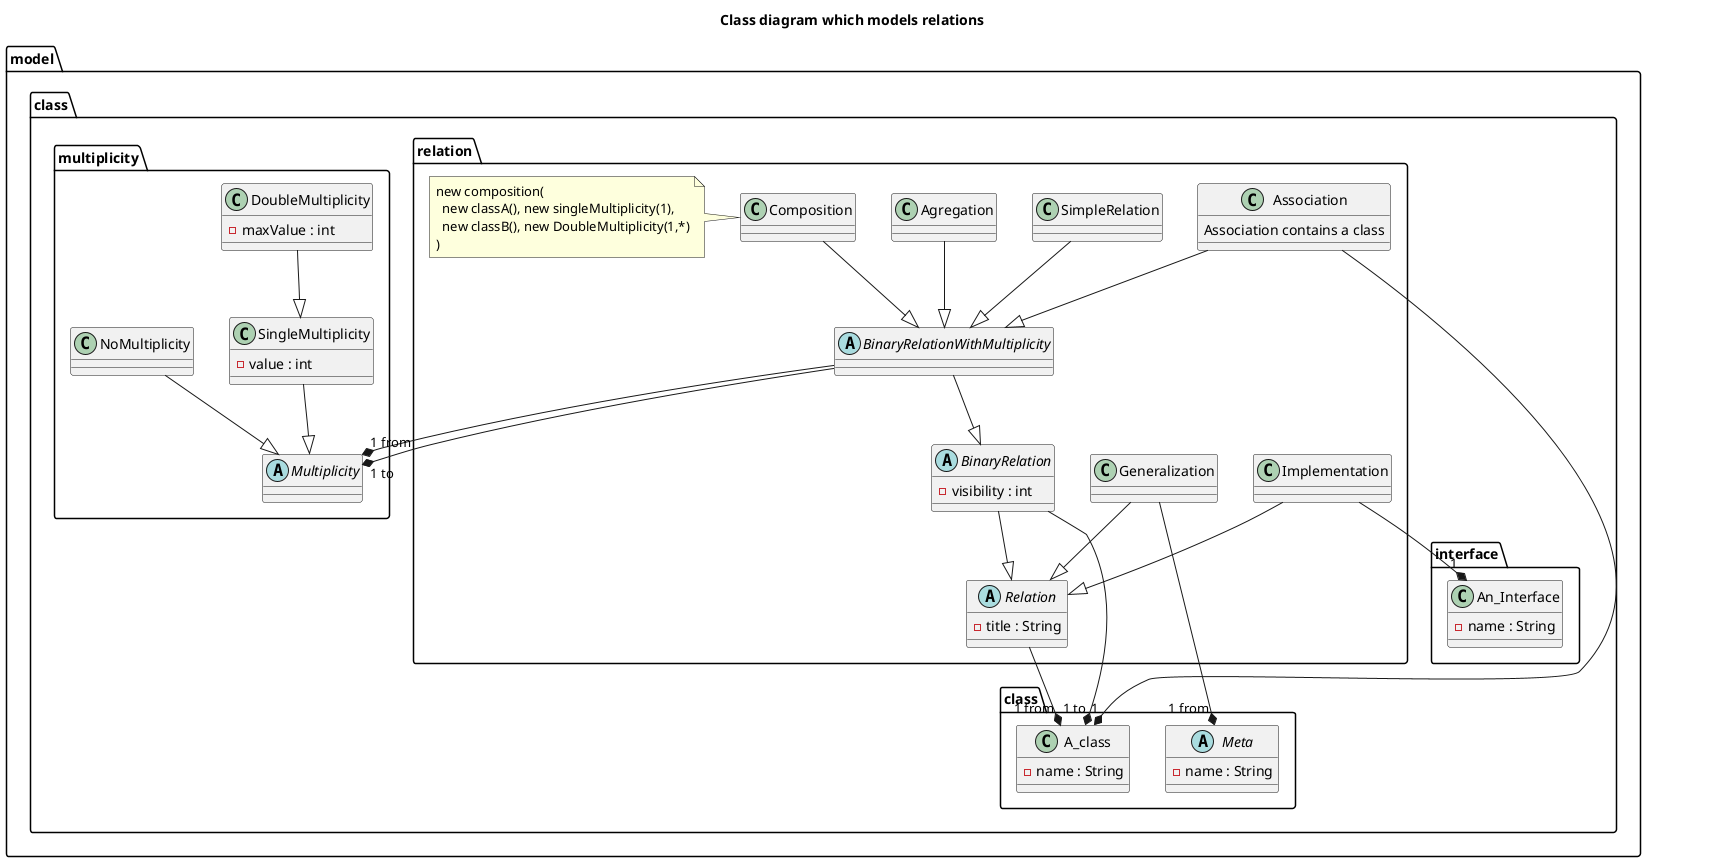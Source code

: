 @startuml

title Class diagram which models relations

package model.class <<folder>> {

	package model.class.class <<folder>> {
		 
		 class A_class {
		  - name : String
		}
		
		
		abstract class Meta{
			- name : String
		}	
	}
	
	package model.class.interface <<folder>> {
		class An_Interface {
		  - name : String
		}
	}

	package model.class.relation <<folder>> {
			
			abstract class Relation{
				- title : String
			}
			
			abstract class BinaryRelation{
				- visibility : int
			}
		
			
			
			class Generalization {
			}	
		
		
			Generalization --|> Relation
			BinaryRelation --|> Relation
			
			Relation " " --* "1 from" A_class
			BinaryRelation " " --* "1 to" A_class
		
		
			abstract class BinaryRelationWithMultiplicity{
			}
			
			class Agregation {
			}
			
			
			class Composition {
			}
			note left: new composition(\n  new classA(), new singleMultiplicity(1),\n  new classB(), new DoubleMultiplicity(1,*)\n)
			class SimpleRelation {
			}
			
			class Association{
				Association contains a class
			}
			
			class Implementation {
			}
						
		}
		
		SimpleRelation --|> BinaryRelationWithMultiplicity
		Association --|> BinaryRelationWithMultiplicity
		Agregation --|> BinaryRelationWithMultiplicity
		Composition --|> BinaryRelationWithMultiplicity
		BinaryRelationWithMultiplicity --|> BinaryRelation
		Implementation " " --* "1" An_Interface
		Implementation --|> Relation
		
		
		
		
		package model.class.multiplicity <<folder>> {
			Abstract class Multiplicity{
			}
			
			class SingleMultiplicity{
				- value : int
			}	
			
			class DoubleMultiplicity{
				- maxValue : int
			}
			
			class NoMultiplicity{
			}	
		}
		
		SingleMultiplicity --|> Multiplicity
		DoubleMultiplicity --|> SingleMultiplicity
		NoMultiplicity --|> Multiplicity
	
		BinaryRelationWithMultiplicity " " --* "1 from" Multiplicity
		BinaryRelationWithMultiplicity " " --* "1 to" Multiplicity
		
		Association " " --* "1" A_class
		
		
		
		
		Generalization " " --* "1 from" Meta
		
		
		
}



@enduml